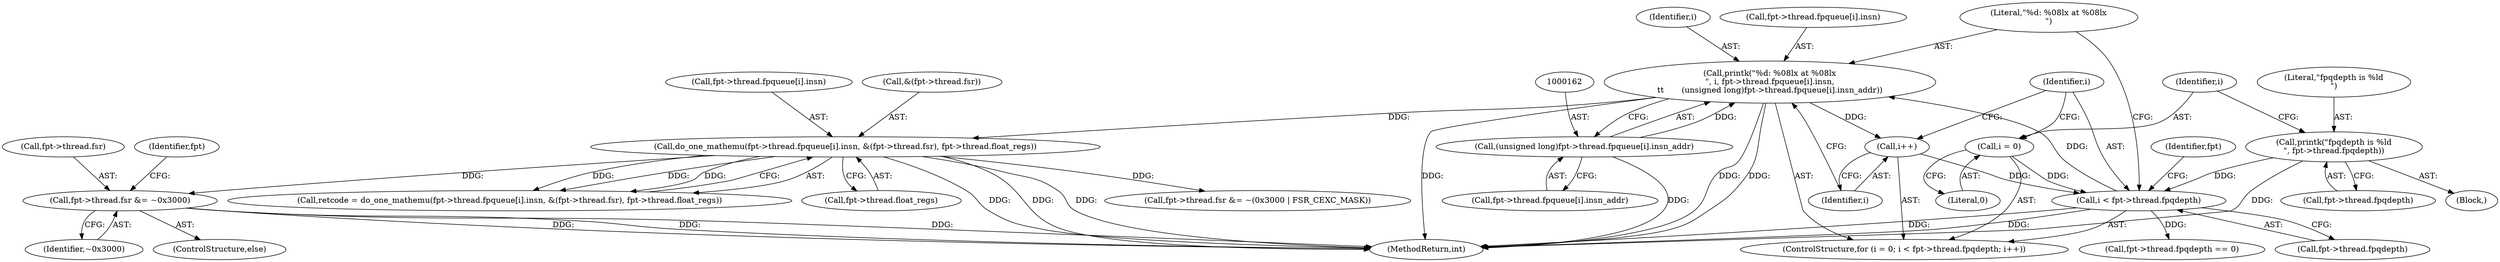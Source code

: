 digraph "0_linux_a8b0ca17b80e92faab46ee7179ba9e99ccb61233_41@API" {
"1000282" [label="(Call,fpt->thread.fsr &= ~0x3000)"];
"1000244" [label="(Call,do_one_mathemu(fpt->thread.fpqueue[i].insn, &(fpt->thread.fsr), fpt->thread.float_regs))"];
"1000149" [label="(Call,printk(\"%d: %08lx at %08lx\n\", i, fpt->thread.fpqueue[i].insn,\n\t\t       (unsigned long)fpt->thread.fpqueue[i].insn_addr))"];
"1000140" [label="(Call,i < fpt->thread.fpqdepth)"];
"1000147" [label="(Call,i++)"];
"1000137" [label="(Call,i = 0)"];
"1000129" [label="(Call,printk(\"fpqdepth is %ld\n\", fpt->thread.fpqdepth))"];
"1000161" [label="(Call,(unsigned long)fpt->thread.fpqueue[i].insn_addr)"];
"1000137" [label="(Call,i = 0)"];
"1000142" [label="(Call,fpt->thread.fpqdepth)"];
"1000173" [label="(Call,fpt->thread.fpqdepth == 0)"];
"1000288" [label="(Identifier,~0x3000)"];
"1000282" [label="(Call,fpt->thread.fsr &= ~0x3000)"];
"1000283" [label="(Call,fpt->thread.fsr)"];
"1000163" [label="(Call,fpt->thread.fpqueue[i].insn_addr)"];
"1000151" [label="(Identifier,i)"];
"1000147" [label="(Call,i++)"];
"1000281" [label="(ControlStructure,else)"];
"1000130" [label="(Literal,\"fpqdepth is %ld\n\")"];
"1000131" [label="(Call,fpt->thread.fpqdepth)"];
"1000292" [label="(Identifier,fpt)"];
"1000271" [label="(Call,fpt->thread.fsr &= ~(0x3000 | FSR_CEXC_MASK))"];
"1000254" [label="(Call,&(fpt->thread.fsr))"];
"1000161" [label="(Call,(unsigned long)fpt->thread.fpqueue[i].insn_addr)"];
"1000141" [label="(Identifier,i)"];
"1000152" [label="(Call,fpt->thread.fpqueue[i].insn)"];
"1000111" [label="(Block,)"];
"1000260" [label="(Call,fpt->thread.float_regs)"];
"1000139" [label="(Literal,0)"];
"1000176" [label="(Identifier,fpt)"];
"1000140" [label="(Call,i < fpt->thread.fpqdepth)"];
"1000149" [label="(Call,printk(\"%d: %08lx at %08lx\n\", i, fpt->thread.fpqueue[i].insn,\n\t\t       (unsigned long)fpt->thread.fpqueue[i].insn_addr))"];
"1000244" [label="(Call,do_one_mathemu(fpt->thread.fpqueue[i].insn, &(fpt->thread.fsr), fpt->thread.float_regs))"];
"1000136" [label="(ControlStructure,for (i = 0; i < fpt->thread.fpqdepth; i++))"];
"1000245" [label="(Call,fpt->thread.fpqueue[i].insn)"];
"1000129" [label="(Call,printk(\"fpqdepth is %ld\n\", fpt->thread.fpqdepth))"];
"1000150" [label="(Literal,\"%d: %08lx at %08lx\n\")"];
"1000242" [label="(Call,retcode = do_one_mathemu(fpt->thread.fpqueue[i].insn, &(fpt->thread.fsr), fpt->thread.float_regs))"];
"1000298" [label="(MethodReturn,int)"];
"1000138" [label="(Identifier,i)"];
"1000148" [label="(Identifier,i)"];
"1000282" -> "1000281"  [label="AST: "];
"1000282" -> "1000288"  [label="CFG: "];
"1000283" -> "1000282"  [label="AST: "];
"1000288" -> "1000282"  [label="AST: "];
"1000292" -> "1000282"  [label="CFG: "];
"1000282" -> "1000298"  [label="DDG: "];
"1000282" -> "1000298"  [label="DDG: "];
"1000282" -> "1000298"  [label="DDG: "];
"1000244" -> "1000282"  [label="DDG: "];
"1000244" -> "1000242"  [label="AST: "];
"1000244" -> "1000260"  [label="CFG: "];
"1000245" -> "1000244"  [label="AST: "];
"1000254" -> "1000244"  [label="AST: "];
"1000260" -> "1000244"  [label="AST: "];
"1000242" -> "1000244"  [label="CFG: "];
"1000244" -> "1000298"  [label="DDG: "];
"1000244" -> "1000298"  [label="DDG: "];
"1000244" -> "1000298"  [label="DDG: "];
"1000244" -> "1000242"  [label="DDG: "];
"1000244" -> "1000242"  [label="DDG: "];
"1000244" -> "1000242"  [label="DDG: "];
"1000149" -> "1000244"  [label="DDG: "];
"1000244" -> "1000271"  [label="DDG: "];
"1000149" -> "1000136"  [label="AST: "];
"1000149" -> "1000161"  [label="CFG: "];
"1000150" -> "1000149"  [label="AST: "];
"1000151" -> "1000149"  [label="AST: "];
"1000152" -> "1000149"  [label="AST: "];
"1000161" -> "1000149"  [label="AST: "];
"1000148" -> "1000149"  [label="CFG: "];
"1000149" -> "1000298"  [label="DDG: "];
"1000149" -> "1000298"  [label="DDG: "];
"1000149" -> "1000298"  [label="DDG: "];
"1000149" -> "1000147"  [label="DDG: "];
"1000140" -> "1000149"  [label="DDG: "];
"1000161" -> "1000149"  [label="DDG: "];
"1000140" -> "1000136"  [label="AST: "];
"1000140" -> "1000142"  [label="CFG: "];
"1000141" -> "1000140"  [label="AST: "];
"1000142" -> "1000140"  [label="AST: "];
"1000150" -> "1000140"  [label="CFG: "];
"1000176" -> "1000140"  [label="CFG: "];
"1000140" -> "1000298"  [label="DDG: "];
"1000140" -> "1000298"  [label="DDG: "];
"1000147" -> "1000140"  [label="DDG: "];
"1000137" -> "1000140"  [label="DDG: "];
"1000129" -> "1000140"  [label="DDG: "];
"1000140" -> "1000173"  [label="DDG: "];
"1000147" -> "1000136"  [label="AST: "];
"1000147" -> "1000148"  [label="CFG: "];
"1000148" -> "1000147"  [label="AST: "];
"1000141" -> "1000147"  [label="CFG: "];
"1000137" -> "1000136"  [label="AST: "];
"1000137" -> "1000139"  [label="CFG: "];
"1000138" -> "1000137"  [label="AST: "];
"1000139" -> "1000137"  [label="AST: "];
"1000141" -> "1000137"  [label="CFG: "];
"1000129" -> "1000111"  [label="AST: "];
"1000129" -> "1000131"  [label="CFG: "];
"1000130" -> "1000129"  [label="AST: "];
"1000131" -> "1000129"  [label="AST: "];
"1000138" -> "1000129"  [label="CFG: "];
"1000129" -> "1000298"  [label="DDG: "];
"1000161" -> "1000163"  [label="CFG: "];
"1000162" -> "1000161"  [label="AST: "];
"1000163" -> "1000161"  [label="AST: "];
"1000161" -> "1000298"  [label="DDG: "];
}
